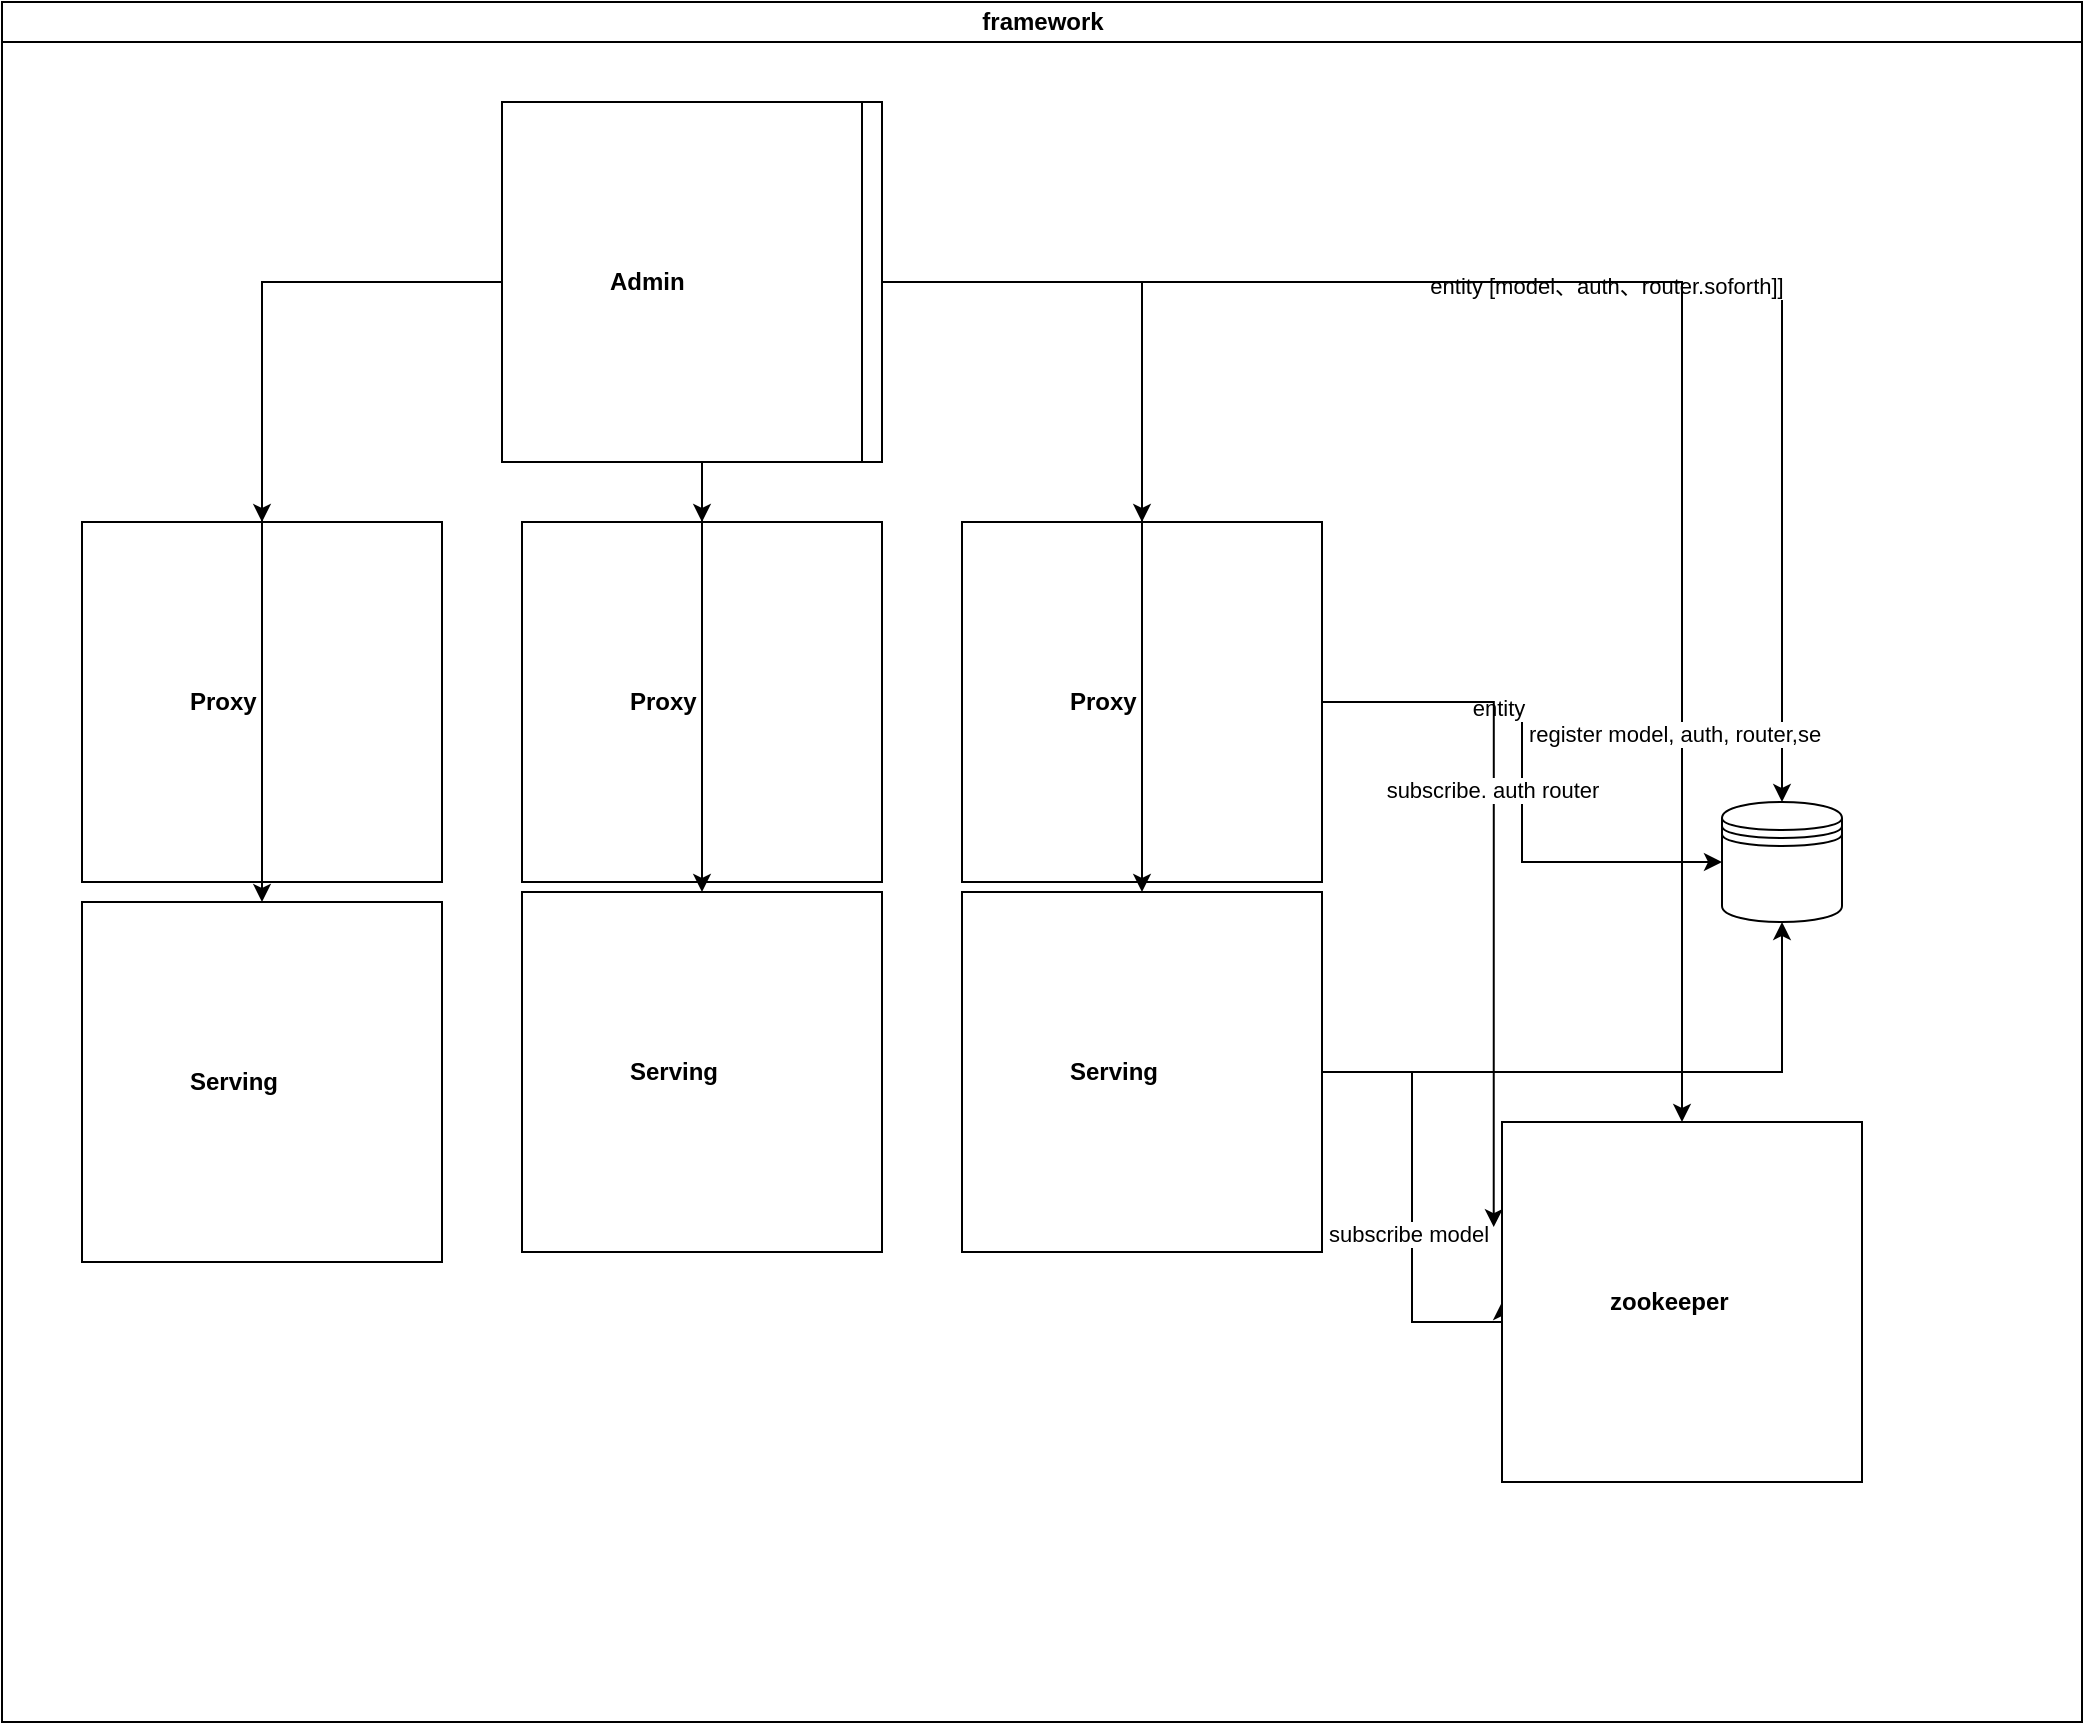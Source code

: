 <mxfile version="21.6.5" type="github">
  <diagram id="prtHgNgQTEPvFCAcTncT" name="Page-1">
    <mxGraphModel dx="1758" dy="598" grid="1" gridSize="10" guides="1" tooltips="1" connect="1" arrows="1" fold="1" page="1" pageScale="1" pageWidth="827" pageHeight="1169" math="0" shadow="0">
      <root>
        <mxCell id="0" />
        <mxCell id="1" parent="0" />
        <mxCell id="dNxyNK7c78bLwvsdeMH5-11" value="framework" style="swimlane;html=1;startSize=20;horizontal=1;containerType=tree;glass=0;" parent="1" vertex="1">
          <mxGeometry x="-130" y="210" width="1040" height="860" as="geometry" />
        </mxCell>
        <mxCell id="_fiC6rg8MqPyOgdjHuqw-3" style="edgeStyle=orthogonalEdgeStyle;rounded=0;orthogonalLoop=1;jettySize=auto;html=1;entryX=0.5;entryY=0;entryDx=0;entryDy=0;" edge="1" parent="dNxyNK7c78bLwvsdeMH5-11" source="dNxyNK7c78bLwvsdeMH5-12" target="_fiC6rg8MqPyOgdjHuqw-4">
          <mxGeometry relative="1" as="geometry">
            <mxPoint x="140" y="310" as="targetPoint" />
          </mxGeometry>
        </mxCell>
        <mxCell id="_fiC6rg8MqPyOgdjHuqw-8" style="edgeStyle=orthogonalEdgeStyle;rounded=0;orthogonalLoop=1;jettySize=auto;html=1;" edge="1" parent="dNxyNK7c78bLwvsdeMH5-11" source="dNxyNK7c78bLwvsdeMH5-12" target="_fiC6rg8MqPyOgdjHuqw-5">
          <mxGeometry relative="1" as="geometry" />
        </mxCell>
        <mxCell id="_fiC6rg8MqPyOgdjHuqw-9" style="edgeStyle=orthogonalEdgeStyle;rounded=0;orthogonalLoop=1;jettySize=auto;html=1;" edge="1" parent="dNxyNK7c78bLwvsdeMH5-11" source="dNxyNK7c78bLwvsdeMH5-12" target="_fiC6rg8MqPyOgdjHuqw-6">
          <mxGeometry relative="1" as="geometry" />
        </mxCell>
        <mxCell id="_fiC6rg8MqPyOgdjHuqw-22" style="edgeStyle=orthogonalEdgeStyle;rounded=0;orthogonalLoop=1;jettySize=auto;html=1;entryX=0.5;entryY=0;entryDx=0;entryDy=0;" edge="1" parent="dNxyNK7c78bLwvsdeMH5-11" source="dNxyNK7c78bLwvsdeMH5-12" target="_fiC6rg8MqPyOgdjHuqw-21">
          <mxGeometry relative="1" as="geometry" />
        </mxCell>
        <mxCell id="_fiC6rg8MqPyOgdjHuqw-26" value="entity [model、auth、router.soforth]]" style="edgeLabel;html=1;align=center;verticalAlign=middle;resizable=0;points=[];" vertex="1" connectable="0" parent="_fiC6rg8MqPyOgdjHuqw-22">
          <mxGeometry x="0.018" y="-2" relative="1" as="geometry">
            <mxPoint as="offset" />
          </mxGeometry>
        </mxCell>
        <mxCell id="_fiC6rg8MqPyOgdjHuqw-35" style="edgeStyle=orthogonalEdgeStyle;rounded=0;orthogonalLoop=1;jettySize=auto;html=1;entryX=0.5;entryY=0;entryDx=0;entryDy=0;" edge="1" parent="dNxyNK7c78bLwvsdeMH5-11" source="dNxyNK7c78bLwvsdeMH5-12" target="_fiC6rg8MqPyOgdjHuqw-39">
          <mxGeometry relative="1" as="geometry">
            <mxPoint x="730" y="60" as="targetPoint" />
          </mxGeometry>
        </mxCell>
        <mxCell id="_fiC6rg8MqPyOgdjHuqw-46" value="register model, auth, router,se" style="edgeLabel;html=1;align=center;verticalAlign=middle;resizable=0;points=[];" vertex="1" connectable="0" parent="_fiC6rg8MqPyOgdjHuqw-35">
          <mxGeometry x="0.526" y="-4" relative="1" as="geometry">
            <mxPoint as="offset" />
          </mxGeometry>
        </mxCell>
        <UserObject label="Admin" name="Tessa Miller" position="CFO" location="Office 1" email="me@example.com" placeholders="1" id="dNxyNK7c78bLwvsdeMH5-12">
          <mxCell style="label;image=https://cdn-icons-png.flaticon.com/128/2818/2818280.png;whiteSpace=wrap;html=1;rounded=0;glass=0;treeMoving=1;treeFolding=1;" parent="dNxyNK7c78bLwvsdeMH5-11" vertex="1">
            <mxGeometry x="260" y="50" width="180" height="180" as="geometry" />
          </mxCell>
        </UserObject>
        <UserObject label="Proxy" name="Tessa Miller" position="CFO" location="Office 1" email="me@example.com" placeholders="1" id="_fiC6rg8MqPyOgdjHuqw-4">
          <mxCell style="label;image=https://cdn-icons-png.flaticon.com/128/9872/9872375.png;whiteSpace=wrap;html=1;rounded=0;glass=0;treeMoving=1;treeFolding=1;" vertex="1" parent="dNxyNK7c78bLwvsdeMH5-11">
            <mxGeometry x="40" y="260" width="180" height="180" as="geometry" />
          </mxCell>
        </UserObject>
        <UserObject label="Proxy" name="Tessa Miller" position="CFO" location="Office 1" email="me@example.com" placeholders="1" id="_fiC6rg8MqPyOgdjHuqw-5">
          <mxCell style="label;image=https://cdn-icons-png.flaticon.com/128/9872/9872375.png;whiteSpace=wrap;html=1;rounded=0;glass=0;treeMoving=1;treeFolding=1;" vertex="1" parent="dNxyNK7c78bLwvsdeMH5-11">
            <mxGeometry x="260" y="260" width="180" height="180" as="geometry" />
          </mxCell>
        </UserObject>
        <mxCell id="_fiC6rg8MqPyOgdjHuqw-23" style="edgeStyle=orthogonalEdgeStyle;rounded=0;orthogonalLoop=1;jettySize=auto;html=1;entryX=0;entryY=0.5;entryDx=0;entryDy=0;" edge="1" parent="dNxyNK7c78bLwvsdeMH5-11" source="_fiC6rg8MqPyOgdjHuqw-6" target="_fiC6rg8MqPyOgdjHuqw-21">
          <mxGeometry relative="1" as="geometry" />
        </mxCell>
        <mxCell id="_fiC6rg8MqPyOgdjHuqw-25" value="entity" style="edgeLabel;html=1;align=center;verticalAlign=middle;resizable=0;points=[];" vertex="1" connectable="0" parent="_fiC6rg8MqPyOgdjHuqw-23">
          <mxGeometry x="-0.375" y="-3" relative="1" as="geometry">
            <mxPoint as="offset" />
          </mxGeometry>
        </mxCell>
        <mxCell id="_fiC6rg8MqPyOgdjHuqw-47" style="edgeStyle=orthogonalEdgeStyle;rounded=0;orthogonalLoop=1;jettySize=auto;html=1;entryX=-0.023;entryY=0.292;entryDx=0;entryDy=0;entryPerimeter=0;" edge="1" parent="dNxyNK7c78bLwvsdeMH5-11" source="_fiC6rg8MqPyOgdjHuqw-6" target="_fiC6rg8MqPyOgdjHuqw-39">
          <mxGeometry relative="1" as="geometry" />
        </mxCell>
        <mxCell id="_fiC6rg8MqPyOgdjHuqw-48" value="subscribe. auth router" style="edgeLabel;html=1;align=center;verticalAlign=middle;resizable=0;points=[];" vertex="1" connectable="0" parent="_fiC6rg8MqPyOgdjHuqw-47">
          <mxGeometry x="-0.254" y="-1" relative="1" as="geometry">
            <mxPoint as="offset" />
          </mxGeometry>
        </mxCell>
        <UserObject label="Proxy" name="Tessa Miller" position="CFO" location="Office 1" email="me@example.com" placeholders="1" link="https://www.draw.io" id="_fiC6rg8MqPyOgdjHuqw-6">
          <mxCell style="label;image=https://cdn-icons-png.flaticon.com/128/9872/9872375.png;whiteSpace=wrap;html=1;rounded=0;glass=0;treeMoving=1;treeFolding=1;" vertex="1" parent="dNxyNK7c78bLwvsdeMH5-11">
            <mxGeometry x="480" y="260" width="180" height="180" as="geometry" />
          </mxCell>
        </UserObject>
        <mxCell id="_fiC6rg8MqPyOgdjHuqw-15" value="" style="edgeStyle=orthogonalEdgeStyle;rounded=0;orthogonalLoop=1;jettySize=auto;html=1;" edge="1" source="dNxyNK7c78bLwvsdeMH5-12" target="_fiC6rg8MqPyOgdjHuqw-16" parent="dNxyNK7c78bLwvsdeMH5-11">
          <mxGeometry relative="1" as="geometry" />
        </mxCell>
        <UserObject label="Serving" name="Tessa Miller" position="CFO" location="Office 1" email="me@example.com" placeholders="1" id="_fiC6rg8MqPyOgdjHuqw-16">
          <mxCell style="label;image=https://cdn-icons-png.flaticon.com/128/5442/5442076.png;whiteSpace=wrap;html=1;rounded=0;glass=0;treeMoving=1;treeFolding=1;" vertex="1" parent="dNxyNK7c78bLwvsdeMH5-11">
            <mxGeometry x="40" y="450" width="180" height="180" as="geometry" />
          </mxCell>
        </UserObject>
        <mxCell id="_fiC6rg8MqPyOgdjHuqw-17" value="" style="edgeStyle=orthogonalEdgeStyle;rounded=0;orthogonalLoop=1;jettySize=auto;html=1;" edge="1" source="dNxyNK7c78bLwvsdeMH5-12" target="_fiC6rg8MqPyOgdjHuqw-18" parent="dNxyNK7c78bLwvsdeMH5-11">
          <mxGeometry relative="1" as="geometry" />
        </mxCell>
        <UserObject label="Serving" name="Tessa Miller" position="CFO" location="Office 1" email="me@example.com" placeholders="1" id="_fiC6rg8MqPyOgdjHuqw-18">
          <mxCell style="label;image=https://cdn-icons-png.flaticon.com/128/5442/5442076.png;whiteSpace=wrap;html=1;rounded=0;glass=0;treeMoving=1;treeFolding=1;" vertex="1" parent="dNxyNK7c78bLwvsdeMH5-11">
            <mxGeometry x="260" y="445" width="180" height="180" as="geometry" />
          </mxCell>
        </UserObject>
        <mxCell id="_fiC6rg8MqPyOgdjHuqw-19" value="" style="edgeStyle=orthogonalEdgeStyle;rounded=0;orthogonalLoop=1;jettySize=auto;html=1;" edge="1" source="dNxyNK7c78bLwvsdeMH5-12" target="_fiC6rg8MqPyOgdjHuqw-20" parent="dNxyNK7c78bLwvsdeMH5-11">
          <mxGeometry relative="1" as="geometry" />
        </mxCell>
        <mxCell id="_fiC6rg8MqPyOgdjHuqw-24" style="edgeStyle=orthogonalEdgeStyle;rounded=0;orthogonalLoop=1;jettySize=auto;html=1;entryX=0.5;entryY=1;entryDx=0;entryDy=0;" edge="1" parent="dNxyNK7c78bLwvsdeMH5-11" source="_fiC6rg8MqPyOgdjHuqw-20" target="_fiC6rg8MqPyOgdjHuqw-21">
          <mxGeometry relative="1" as="geometry" />
        </mxCell>
        <mxCell id="_fiC6rg8MqPyOgdjHuqw-49" style="edgeStyle=orthogonalEdgeStyle;rounded=0;orthogonalLoop=1;jettySize=auto;html=1;entryX=0;entryY=0.5;entryDx=0;entryDy=0;" edge="1" parent="dNxyNK7c78bLwvsdeMH5-11" source="_fiC6rg8MqPyOgdjHuqw-20" target="_fiC6rg8MqPyOgdjHuqw-39">
          <mxGeometry relative="1" as="geometry">
            <Array as="points">
              <mxPoint x="705" y="535" />
              <mxPoint x="705" y="660" />
              <mxPoint x="750" y="660" />
            </Array>
          </mxGeometry>
        </mxCell>
        <mxCell id="_fiC6rg8MqPyOgdjHuqw-50" value="subscribe model" style="edgeLabel;html=1;align=center;verticalAlign=middle;resizable=0;points=[];" vertex="1" connectable="0" parent="_fiC6rg8MqPyOgdjHuqw-49">
          <mxGeometry x="0.114" y="-2" relative="1" as="geometry">
            <mxPoint as="offset" />
          </mxGeometry>
        </mxCell>
        <UserObject label="Serving" name="Tessa Miller" position="CFO" location="Office 1" email="me@example.com" placeholders="1" id="_fiC6rg8MqPyOgdjHuqw-20">
          <mxCell style="label;image=https://cdn-icons-png.flaticon.com/128/5442/5442076.png;whiteSpace=wrap;html=1;rounded=0;glass=0;treeMoving=1;treeFolding=1;" vertex="1" parent="dNxyNK7c78bLwvsdeMH5-11">
            <mxGeometry x="480" y="445" width="180" height="180" as="geometry" />
          </mxCell>
        </UserObject>
        <mxCell id="_fiC6rg8MqPyOgdjHuqw-21" value="" style="shape=datastore;whiteSpace=wrap;html=1;" vertex="1" parent="dNxyNK7c78bLwvsdeMH5-11">
          <mxGeometry x="860" y="400" width="60" height="60" as="geometry" />
        </mxCell>
        <mxCell id="_fiC6rg8MqPyOgdjHuqw-39" value="zookeeper" style="label;image=https://zookeeper.apache.org/images/zookeeper_small.gif;rounded=0;whiteSpace=wrap;html=1;" vertex="1" parent="dNxyNK7c78bLwvsdeMH5-11">
          <mxGeometry x="750" y="560" width="180" height="180" as="geometry" />
        </mxCell>
        <UserObject label="Admin" name="Tessa Miller" position="CFO" location="Office 1" email="me@example.com" placeholders="1" id="_fiC6rg8MqPyOgdjHuqw-41">
          <mxCell style="label;image=https://cdn-icons-png.flaticon.com/128/2818/2818280.png;whiteSpace=wrap;html=1;rounded=0;glass=0;treeMoving=1;treeFolding=1;" vertex="1" parent="dNxyNK7c78bLwvsdeMH5-11">
            <mxGeometry x="250" y="50" width="180" height="180" as="geometry" />
          </mxCell>
        </UserObject>
      </root>
    </mxGraphModel>
  </diagram>
</mxfile>

